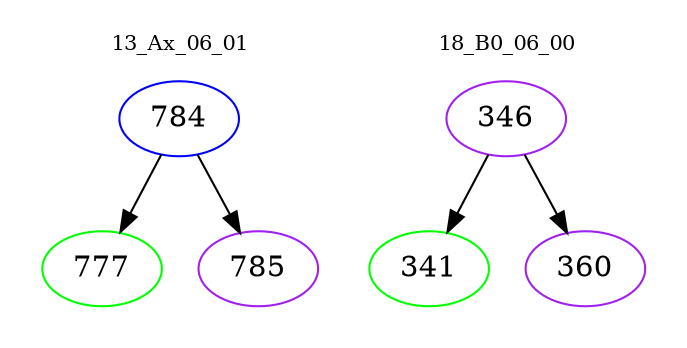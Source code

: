 digraph{
subgraph cluster_0 {
color = white
label = "13_Ax_06_01";
fontsize=10;
T0_784 [label="784", color="blue"]
T0_784 -> T0_777 [color="black"]
T0_777 [label="777", color="green"]
T0_784 -> T0_785 [color="black"]
T0_785 [label="785", color="purple"]
}
subgraph cluster_1 {
color = white
label = "18_B0_06_00";
fontsize=10;
T1_346 [label="346", color="purple"]
T1_346 -> T1_341 [color="black"]
T1_341 [label="341", color="green"]
T1_346 -> T1_360 [color="black"]
T1_360 [label="360", color="purple"]
}
}
